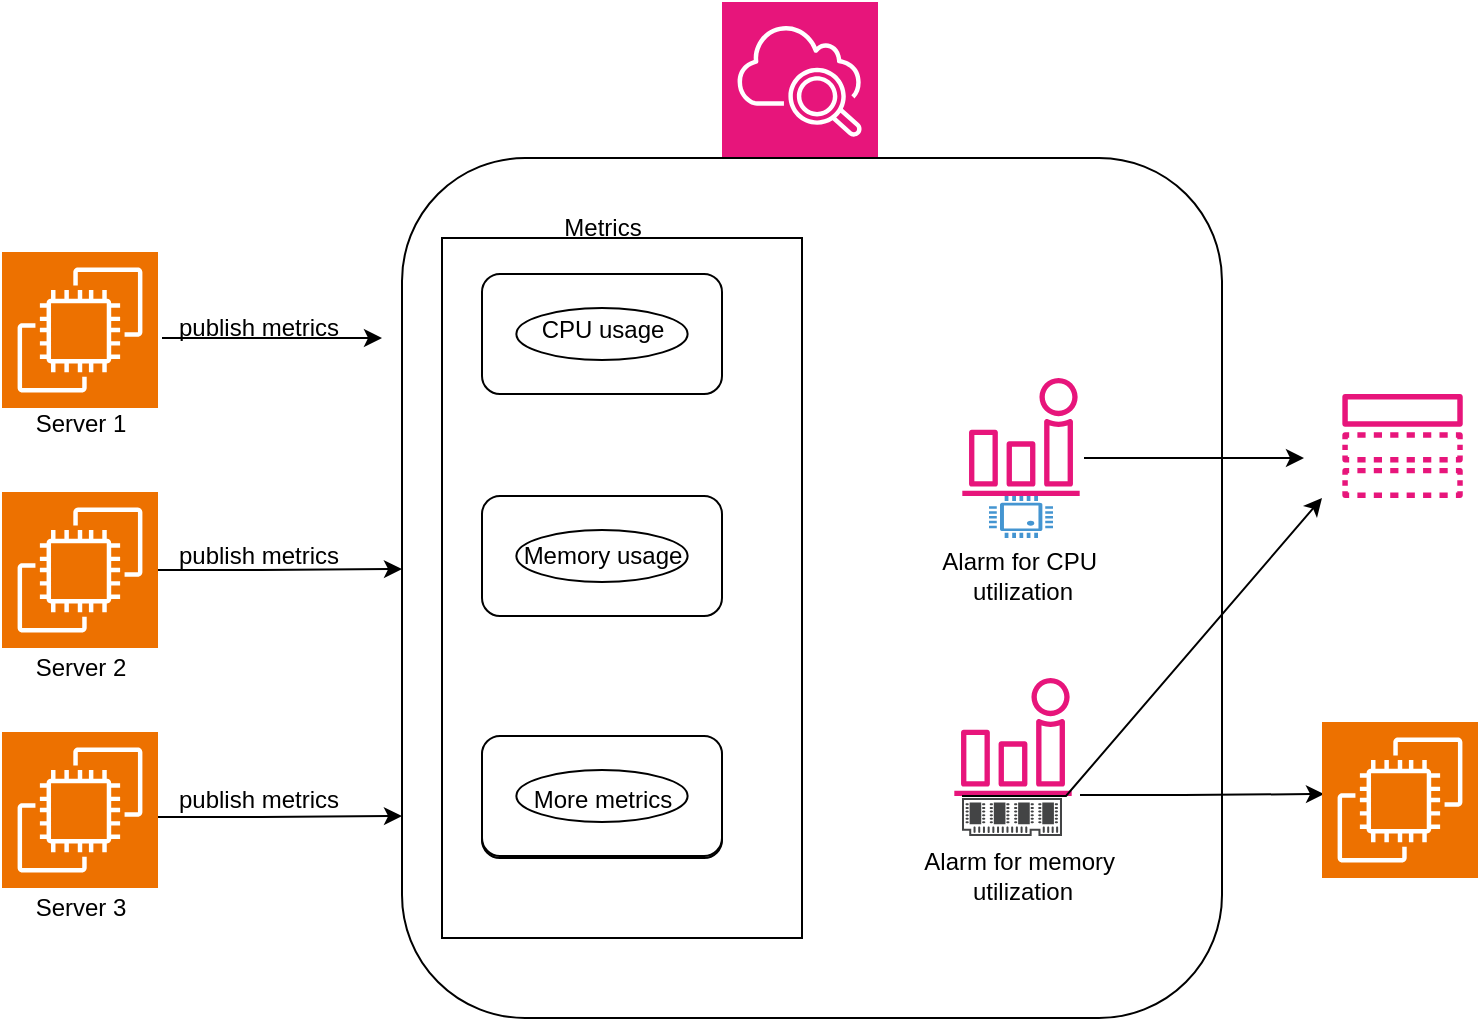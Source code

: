 <mxfile version="26.0.6">
  <diagram name="Page-1" id="ec4LZlJXVtBeC0Up6jDh">
    <mxGraphModel dx="1194" dy="797" grid="1" gridSize="10" guides="1" tooltips="1" connect="1" arrows="1" fold="1" page="1" pageScale="1" pageWidth="850" pageHeight="1100" math="0" shadow="0">
      <root>
        <mxCell id="0" />
        <mxCell id="1" parent="0" />
        <mxCell id="8TGFVGsVwTt1SEC6JmtR-1" value="" style="sketch=0;points=[[0,0,0],[0.25,0,0],[0.5,0,0],[0.75,0,0],[1,0,0],[0,1,0],[0.25,1,0],[0.5,1,0],[0.75,1,0],[1,1,0],[0,0.25,0],[0,0.5,0],[0,0.75,0],[1,0.25,0],[1,0.5,0],[1,0.75,0]];outlineConnect=0;fontColor=#232F3E;fillColor=#ED7100;strokeColor=#ffffff;dashed=0;verticalLabelPosition=bottom;verticalAlign=top;align=center;html=1;fontSize=12;fontStyle=0;aspect=fixed;shape=mxgraph.aws4.resourceIcon;resIcon=mxgraph.aws4.ec2;" vertex="1" parent="1">
          <mxGeometry x="80" y="247" width="78" height="78" as="geometry" />
        </mxCell>
        <mxCell id="8TGFVGsVwTt1SEC6JmtR-2" value="" style="sketch=0;points=[[0,0,0],[0.25,0,0],[0.5,0,0],[0.75,0,0],[1,0,0],[0,1,0],[0.25,1,0],[0.5,1,0],[0.75,1,0],[1,1,0],[0,0.25,0],[0,0.5,0],[0,0.75,0],[1,0.25,0],[1,0.5,0],[1,0.75,0]];outlineConnect=0;fontColor=#232F3E;fillColor=#ED7100;strokeColor=#ffffff;dashed=0;verticalLabelPosition=bottom;verticalAlign=top;align=center;html=1;fontSize=12;fontStyle=0;aspect=fixed;shape=mxgraph.aws4.resourceIcon;resIcon=mxgraph.aws4.ec2;" vertex="1" parent="1">
          <mxGeometry x="80" y="487" width="78" height="78" as="geometry" />
        </mxCell>
        <mxCell id="8TGFVGsVwTt1SEC6JmtR-3" value="" style="sketch=0;points=[[0,0,0],[0.25,0,0],[0.5,0,0],[0.75,0,0],[1,0,0],[0,1,0],[0.25,1,0],[0.5,1,0],[0.75,1,0],[1,1,0],[0,0.25,0],[0,0.5,0],[0,0.75,0],[1,0.25,0],[1,0.5,0],[1,0.75,0]];outlineConnect=0;fontColor=#232F3E;fillColor=#ED7100;strokeColor=#ffffff;dashed=0;verticalLabelPosition=bottom;verticalAlign=top;align=center;html=1;fontSize=12;fontStyle=0;aspect=fixed;shape=mxgraph.aws4.resourceIcon;resIcon=mxgraph.aws4.ec2;" vertex="1" parent="1">
          <mxGeometry x="80" y="367" width="78" height="78" as="geometry" />
        </mxCell>
        <mxCell id="8TGFVGsVwTt1SEC6JmtR-4" value="" style="sketch=0;points=[[0,0,0],[0.25,0,0],[0.5,0,0],[0.75,0,0],[1,0,0],[0,1,0],[0.25,1,0],[0.5,1,0],[0.75,1,0],[1,1,0],[0,0.25,0],[0,0.5,0],[0,0.75,0],[1,0.25,0],[1,0.5,0],[1,0.75,0]];points=[[0,0,0],[0.25,0,0],[0.5,0,0],[0.75,0,0],[1,0,0],[0,1,0],[0.25,1,0],[0.5,1,0],[0.75,1,0],[1,1,0],[0,0.25,0],[0,0.5,0],[0,0.75,0],[1,0.25,0],[1,0.5,0],[1,0.75,0]];outlineConnect=0;fontColor=#232F3E;fillColor=#E7157B;strokeColor=#ffffff;dashed=0;verticalLabelPosition=bottom;verticalAlign=top;align=center;html=1;fontSize=12;fontStyle=0;aspect=fixed;shape=mxgraph.aws4.resourceIcon;resIcon=mxgraph.aws4.cloudwatch_2;" vertex="1" parent="1">
          <mxGeometry x="440" y="122" width="78" height="78" as="geometry" />
        </mxCell>
        <mxCell id="8TGFVGsVwTt1SEC6JmtR-6" value="" style="rounded=1;whiteSpace=wrap;html=1;" vertex="1" parent="1">
          <mxGeometry x="280" y="200" width="410" height="430" as="geometry" />
        </mxCell>
        <mxCell id="8TGFVGsVwTt1SEC6JmtR-8" value="" style="rounded=0;whiteSpace=wrap;html=1;direction=south;" vertex="1" parent="1">
          <mxGeometry x="300" y="240" width="180" height="350" as="geometry" />
        </mxCell>
        <mxCell id="8TGFVGsVwTt1SEC6JmtR-9" value="Metrics" style="text;html=1;align=center;verticalAlign=middle;resizable=0;points=[];autosize=1;strokeColor=none;fillColor=none;" vertex="1" parent="1">
          <mxGeometry x="350" y="220" width="60" height="30" as="geometry" />
        </mxCell>
        <mxCell id="8TGFVGsVwTt1SEC6JmtR-10" value="" style="rounded=1;whiteSpace=wrap;html=1;" vertex="1" parent="1">
          <mxGeometry x="320" y="258" width="120" height="60" as="geometry" />
        </mxCell>
        <mxCell id="8TGFVGsVwTt1SEC6JmtR-11" value="" style="rounded=1;whiteSpace=wrap;html=1;" vertex="1" parent="1">
          <mxGeometry x="320" y="369" width="120" height="60" as="geometry" />
        </mxCell>
        <mxCell id="8TGFVGsVwTt1SEC6JmtR-12" value="" style="rounded=1;whiteSpace=wrap;html=1;" vertex="1" parent="1">
          <mxGeometry x="320" y="490" width="120" height="60" as="geometry" />
        </mxCell>
        <mxCell id="8TGFVGsVwTt1SEC6JmtR-13" value="" style="rounded=1;whiteSpace=wrap;html=1;" vertex="1" parent="1">
          <mxGeometry x="320" y="489" width="120" height="60" as="geometry" />
        </mxCell>
        <mxCell id="8TGFVGsVwTt1SEC6JmtR-15" value="" style="ellipse;whiteSpace=wrap;html=1;" vertex="1" parent="1">
          <mxGeometry x="337.18" y="386" width="85.63" height="26" as="geometry" />
        </mxCell>
        <mxCell id="8TGFVGsVwTt1SEC6JmtR-16" value="" style="ellipse;whiteSpace=wrap;html=1;" vertex="1" parent="1">
          <mxGeometry x="337.18" y="275" width="85.63" height="26" as="geometry" />
        </mxCell>
        <mxCell id="8TGFVGsVwTt1SEC6JmtR-19" value="" style="ellipse;whiteSpace=wrap;html=1;" vertex="1" parent="1">
          <mxGeometry x="337.18" y="506" width="85.63" height="26" as="geometry" />
        </mxCell>
        <mxCell id="8TGFVGsVwTt1SEC6JmtR-21" value="CPU usage" style="text;html=1;align=center;verticalAlign=middle;resizable=0;points=[];autosize=1;strokeColor=none;fillColor=none;" vertex="1" parent="1">
          <mxGeometry x="340" y="271" width="80" height="30" as="geometry" />
        </mxCell>
        <mxCell id="8TGFVGsVwTt1SEC6JmtR-22" value="Memory usage&lt;div&gt;&lt;br&gt;&lt;/div&gt;" style="text;html=1;align=center;verticalAlign=middle;resizable=0;points=[];autosize=1;strokeColor=none;fillColor=none;" vertex="1" parent="1">
          <mxGeometry x="330" y="386" width="100" height="40" as="geometry" />
        </mxCell>
        <mxCell id="8TGFVGsVwTt1SEC6JmtR-23" value="More metrics" style="text;html=1;align=center;verticalAlign=middle;resizable=0;points=[];autosize=1;strokeColor=none;fillColor=none;" vertex="1" parent="1">
          <mxGeometry x="335" y="506" width="90" height="30" as="geometry" />
        </mxCell>
        <mxCell id="8TGFVGsVwTt1SEC6JmtR-24" value="" style="sketch=0;outlineConnect=0;fontColor=#232F3E;gradientColor=none;fillColor=#E7157B;strokeColor=none;dashed=0;verticalLabelPosition=bottom;verticalAlign=top;align=center;html=1;fontSize=12;fontStyle=0;aspect=fixed;pointerEvents=1;shape=mxgraph.aws4.alarm;" vertex="1" parent="1">
          <mxGeometry x="560" y="310" width="59" height="59" as="geometry" />
        </mxCell>
        <mxCell id="8TGFVGsVwTt1SEC6JmtR-25" value="" style="sketch=0;pointerEvents=1;shadow=0;dashed=0;html=1;strokeColor=none;fillColor=#434445;aspect=fixed;labelPosition=center;verticalLabelPosition=bottom;verticalAlign=top;align=center;outlineConnect=0;shape=mxgraph.vvd.memory;" vertex="1" parent="1">
          <mxGeometry x="560" y="520" width="50" height="19" as="geometry" />
        </mxCell>
        <mxCell id="8TGFVGsVwTt1SEC6JmtR-28" value="" style="sketch=0;outlineConnect=0;fontColor=#232F3E;gradientColor=none;fillColor=#E7157B;strokeColor=none;dashed=0;verticalLabelPosition=bottom;verticalAlign=top;align=center;html=1;fontSize=12;fontStyle=0;aspect=fixed;pointerEvents=1;shape=mxgraph.aws4.alarm;" vertex="1" parent="1">
          <mxGeometry x="556" y="460" width="59" height="59" as="geometry" />
        </mxCell>
        <mxCell id="8TGFVGsVwTt1SEC6JmtR-29" value="" style="pointerEvents=1;shadow=0;dashed=0;html=1;strokeColor=none;fillColor=#4495D1;labelPosition=center;verticalLabelPosition=bottom;verticalAlign=top;align=center;outlineConnect=0;shape=mxgraph.veeam.cpu;" vertex="1" parent="1">
          <mxGeometry x="573.5" y="369" width="32" height="21" as="geometry" />
        </mxCell>
        <mxCell id="8TGFVGsVwTt1SEC6JmtR-30" value="" style="endArrow=classic;html=1;rounded=0;" edge="1" parent="1">
          <mxGeometry width="50" height="50" relative="1" as="geometry">
            <mxPoint x="160" y="290" as="sourcePoint" />
            <mxPoint x="270" y="290" as="targetPoint" />
          </mxGeometry>
        </mxCell>
        <mxCell id="8TGFVGsVwTt1SEC6JmtR-31" value="" style="endArrow=classic;html=1;rounded=0;exitX=1;exitY=0.5;exitDx=0;exitDy=0;exitPerimeter=0;" edge="1" parent="1" source="8TGFVGsVwTt1SEC6JmtR-3">
          <mxGeometry width="50" height="50" relative="1" as="geometry">
            <mxPoint x="170" y="405.5" as="sourcePoint" />
            <mxPoint x="280" y="405.5" as="targetPoint" />
            <Array as="points">
              <mxPoint x="210" y="406" />
            </Array>
          </mxGeometry>
        </mxCell>
        <mxCell id="8TGFVGsVwTt1SEC6JmtR-32" value="" style="endArrow=classic;html=1;rounded=0;exitX=1;exitY=0.5;exitDx=0;exitDy=0;exitPerimeter=0;" edge="1" parent="1">
          <mxGeometry width="50" height="50" relative="1" as="geometry">
            <mxPoint x="158" y="529.5" as="sourcePoint" />
            <mxPoint x="280" y="529" as="targetPoint" />
            <Array as="points">
              <mxPoint x="210" y="529.5" />
            </Array>
          </mxGeometry>
        </mxCell>
        <mxCell id="8TGFVGsVwTt1SEC6JmtR-33" value="" style="endArrow=classic;html=1;rounded=0;exitX=1;exitY=0.5;exitDx=0;exitDy=0;exitPerimeter=0;" edge="1" parent="1">
          <mxGeometry width="50" height="50" relative="1" as="geometry">
            <mxPoint x="619" y="518.5" as="sourcePoint" />
            <mxPoint x="741" y="518" as="targetPoint" />
            <Array as="points">
              <mxPoint x="671" y="518.5" />
            </Array>
          </mxGeometry>
        </mxCell>
        <mxCell id="8TGFVGsVwTt1SEC6JmtR-34" value="" style="endArrow=classic;html=1;rounded=0;" edge="1" parent="1">
          <mxGeometry width="50" height="50" relative="1" as="geometry">
            <mxPoint x="621" y="350" as="sourcePoint" />
            <mxPoint x="731" y="350" as="targetPoint" />
          </mxGeometry>
        </mxCell>
        <mxCell id="8TGFVGsVwTt1SEC6JmtR-35" value="" style="endArrow=classic;html=1;rounded=0;exitX=1;exitY=0.5;exitDx=0;exitDy=0;exitPerimeter=0;" edge="1" parent="1">
          <mxGeometry width="50" height="50" relative="1" as="geometry">
            <mxPoint x="560" y="519" as="sourcePoint" />
            <mxPoint x="740" y="370" as="targetPoint" />
            <Array as="points">
              <mxPoint x="612" y="519" />
            </Array>
          </mxGeometry>
        </mxCell>
        <mxCell id="8TGFVGsVwTt1SEC6JmtR-36" value="" style="sketch=0;points=[[0,0,0],[0.25,0,0],[0.5,0,0],[0.75,0,0],[1,0,0],[0,1,0],[0.25,1,0],[0.5,1,0],[0.75,1,0],[1,1,0],[0,0.25,0],[0,0.5,0],[0,0.75,0],[1,0.25,0],[1,0.5,0],[1,0.75,0]];outlineConnect=0;fontColor=#232F3E;fillColor=#ED7100;strokeColor=#ffffff;dashed=0;verticalLabelPosition=bottom;verticalAlign=top;align=center;html=1;fontSize=12;fontStyle=0;aspect=fixed;shape=mxgraph.aws4.resourceIcon;resIcon=mxgraph.aws4.ec2;" vertex="1" parent="1">
          <mxGeometry x="740" y="482" width="78" height="78" as="geometry" />
        </mxCell>
        <mxCell id="8TGFVGsVwTt1SEC6JmtR-37" value="" style="sketch=0;outlineConnect=0;fontColor=#232F3E;gradientColor=none;fillColor=#E7157B;strokeColor=none;dashed=0;verticalLabelPosition=bottom;verticalAlign=top;align=center;html=1;fontSize=12;fontStyle=0;aspect=fixed;pointerEvents=1;shape=mxgraph.aws4.topic;" vertex="1" parent="1">
          <mxGeometry x="750" y="318" width="60.54" height="52" as="geometry" />
        </mxCell>
        <mxCell id="8TGFVGsVwTt1SEC6JmtR-38" value="Server 3" style="text;html=1;align=center;verticalAlign=middle;resizable=0;points=[];autosize=1;strokeColor=none;fillColor=none;" vertex="1" parent="1">
          <mxGeometry x="84" y="560" width="70" height="30" as="geometry" />
        </mxCell>
        <mxCell id="8TGFVGsVwTt1SEC6JmtR-39" value="Server 2" style="text;html=1;align=center;verticalAlign=middle;resizable=0;points=[];autosize=1;strokeColor=none;fillColor=none;" vertex="1" parent="1">
          <mxGeometry x="84" y="440" width="70" height="30" as="geometry" />
        </mxCell>
        <mxCell id="8TGFVGsVwTt1SEC6JmtR-40" value="Server 1" style="text;html=1;align=center;verticalAlign=middle;resizable=0;points=[];autosize=1;strokeColor=none;fillColor=none;" vertex="1" parent="1">
          <mxGeometry x="84" y="318" width="70" height="30" as="geometry" />
        </mxCell>
        <mxCell id="8TGFVGsVwTt1SEC6JmtR-41" value="publish metrics" style="text;html=1;align=center;verticalAlign=middle;resizable=0;points=[];autosize=1;strokeColor=none;fillColor=none;" vertex="1" parent="1">
          <mxGeometry x="158" y="270" width="100" height="30" as="geometry" />
        </mxCell>
        <mxCell id="8TGFVGsVwTt1SEC6JmtR-42" value="publish metrics" style="text;html=1;align=center;verticalAlign=middle;resizable=0;points=[];autosize=1;strokeColor=none;fillColor=none;" vertex="1" parent="1">
          <mxGeometry x="158" y="384" width="100" height="30" as="geometry" />
        </mxCell>
        <mxCell id="8TGFVGsVwTt1SEC6JmtR-43" value="publish metrics" style="text;html=1;align=center;verticalAlign=middle;resizable=0;points=[];autosize=1;strokeColor=none;fillColor=none;" vertex="1" parent="1">
          <mxGeometry x="158" y="506" width="100" height="30" as="geometry" />
        </mxCell>
        <mxCell id="8TGFVGsVwTt1SEC6JmtR-44" value="Alarm for CPU&amp;nbsp;&lt;div&gt;utilization&lt;/div&gt;" style="text;html=1;align=center;verticalAlign=middle;resizable=0;points=[];autosize=1;strokeColor=none;fillColor=none;" vertex="1" parent="1">
          <mxGeometry x="539.5" y="389" width="100" height="40" as="geometry" />
        </mxCell>
        <mxCell id="8TGFVGsVwTt1SEC6JmtR-45" value="Alarm for memory&amp;nbsp;&lt;div&gt;utilization&lt;/div&gt;" style="text;html=1;align=center;verticalAlign=middle;resizable=0;points=[];autosize=1;strokeColor=none;fillColor=none;" vertex="1" parent="1">
          <mxGeometry x="529.5" y="539" width="120" height="40" as="geometry" />
        </mxCell>
      </root>
    </mxGraphModel>
  </diagram>
</mxfile>
